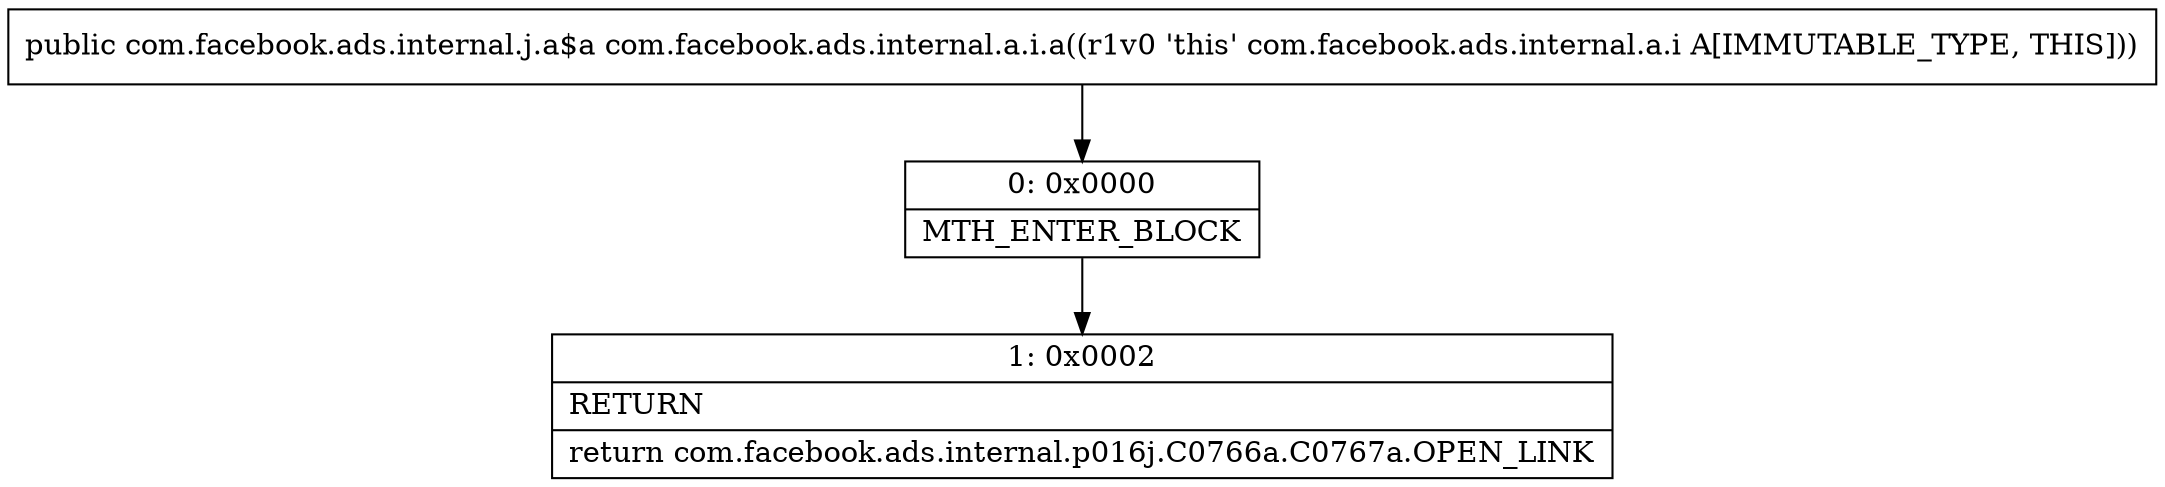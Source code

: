 digraph "CFG forcom.facebook.ads.internal.a.i.a()Lcom\/facebook\/ads\/internal\/j\/a$a;" {
Node_0 [shape=record,label="{0\:\ 0x0000|MTH_ENTER_BLOCK\l}"];
Node_1 [shape=record,label="{1\:\ 0x0002|RETURN\l|return com.facebook.ads.internal.p016j.C0766a.C0767a.OPEN_LINK\l}"];
MethodNode[shape=record,label="{public com.facebook.ads.internal.j.a$a com.facebook.ads.internal.a.i.a((r1v0 'this' com.facebook.ads.internal.a.i A[IMMUTABLE_TYPE, THIS])) }"];
MethodNode -> Node_0;
Node_0 -> Node_1;
}

